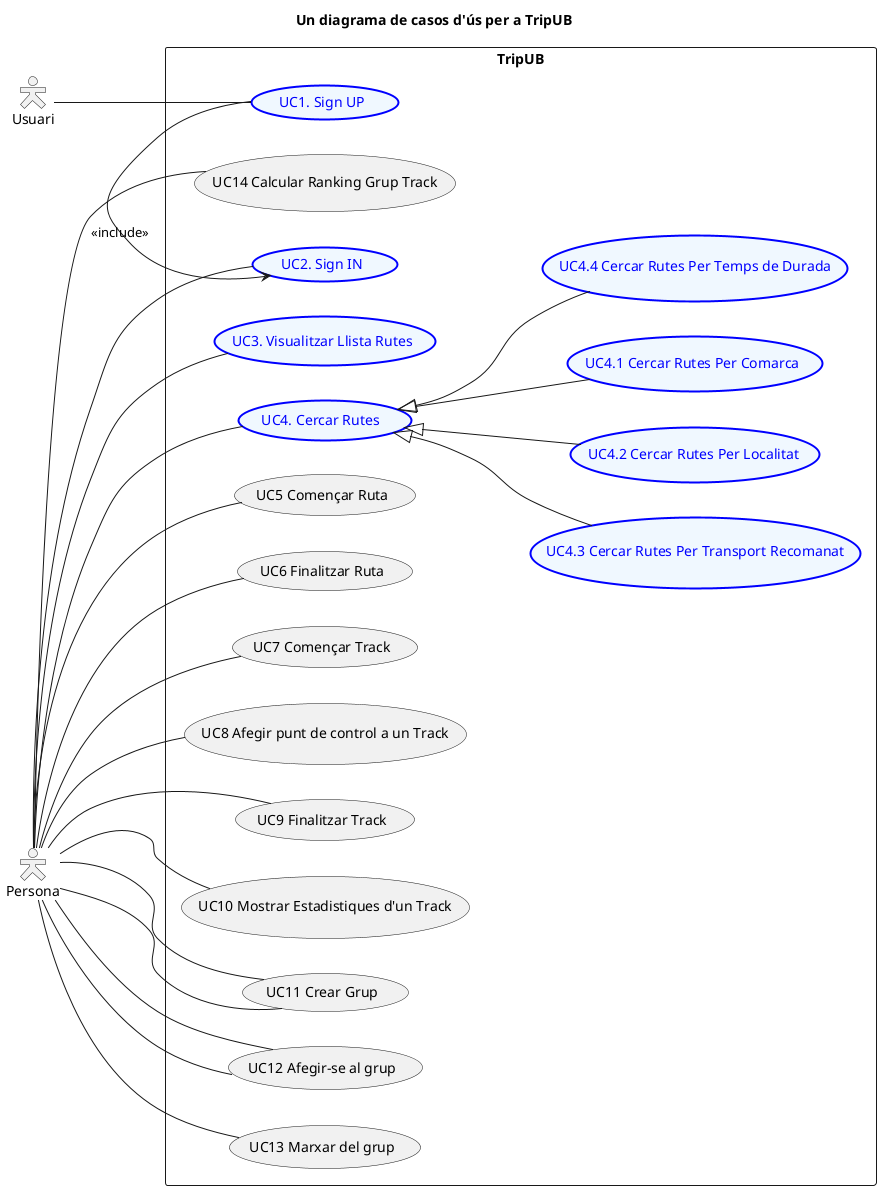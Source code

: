 @startuml
left to right direction
skinparam packageStyle rect 
skinparam actorStyle Hollow

title Un diagrama de casos d'ús per a TripUB

actor Usuari as usuari
actor Persona as persona

rectangle TripUB {

usecase (UC1. Sign UP)  as UC1 #aliceblue;line:blue;line.bold;text:blue
usecase (UC2. Sign IN) as UC2  #aliceblue;line:blue;line.bold;text:blue
usecase (UC3. Visualitzar Llista Rutes) as UC3  #aliceblue;line:blue;line.bold;text:blue
usecase (UC4. Cercar Rutes ) as UC4#aliceblue;line:blue;line.bold;text:blue
usecase (UC4.3 Cercar Rutes Per Transport Recomanat) as UC43#aliceblue;line:blue;line.bold;text:blue
usecase (UC4.2 Cercar Rutes Per Localitat) as UC42 #aliceblue;line:blue;line.bold;text:blue
usecase (UC4.1 Cercar Rutes Per Comarca ) as UC41 #aliceblue;line:blue;line.bold;text:blue
usecase (UC4.4 Cercar Rutes Per Temps de Durada) as UC44#aliceblue;line:blue;line.bold;text:blue
usecase (UC5 Començar Ruta) as UC5
usecase (UC6 Finalitzar Ruta) as UC6
usecase (UC7 Començar Track) as UC7
usecase (UC8 Afegir punt de control a un Track) as UC8
usecase (UC9 Finalitzar Track) as UC9
usecase (UC10 Mostrar Estadistiques d'un Track) as UC10
usecase (UC11 Crear Grup) as UC11
usecase (UC12 Afegir-se al grup) as UC12
usecase (UC13 Marxar del grup) as UC13
usecase (UC14 Calcular Ranking Grup Track) as UC14




persona -- UC2


UC1 -> UC2 : <<include>>


UC4 <|-- UC41
UC4 <|-- UC42
UC4 <|-- UC43
UC4 <|-- UC44

persona -- UC4
persona -- UC3
persona -- UC11
persona -- UC12
persona -- UC5
persona -- UC6
persona -- UC7
persona -- UC8
persona -- UC9
persona -- UC10
persona -- UC11
persona -- UC12
persona -- UC13
persona -- UC14






usuari -- UC1
}
@enduml




